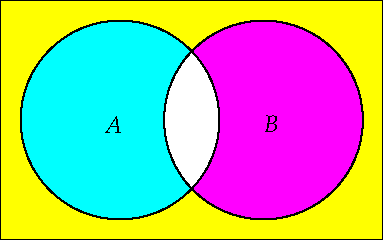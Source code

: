 settings.tex="pdflatex";

texpreamble("\usepackage{amsmath}
\usepackage{amsthm,amssymb}
\usepackage{mathpazo}
\usepackage[svgnames]{xcolor}
%\input{../../preamble}
");
import graph;

size(0,120);

pen colour0=cyan;
pen colour1=magenta;

real r=1;
pair z0=r*dir(210);
pair z1=r*dir(-30);
real R=1.2;
path c0=circle(z0,R);
path c1=circle(z1,R);

path p=box(z0+1.7R*dir(225),z1+1.7R*dir(45));

filldraw(p,yellow);

fill(c0,colour0);
fill(c1,colour1);

picture intersection01;
fill(intersection01,c0,white);
clip(intersection01,c1);



add(intersection01);

draw(c0);
draw(c1);

label("$A$",1.1*z0);
label("$B$",1.1*z1);